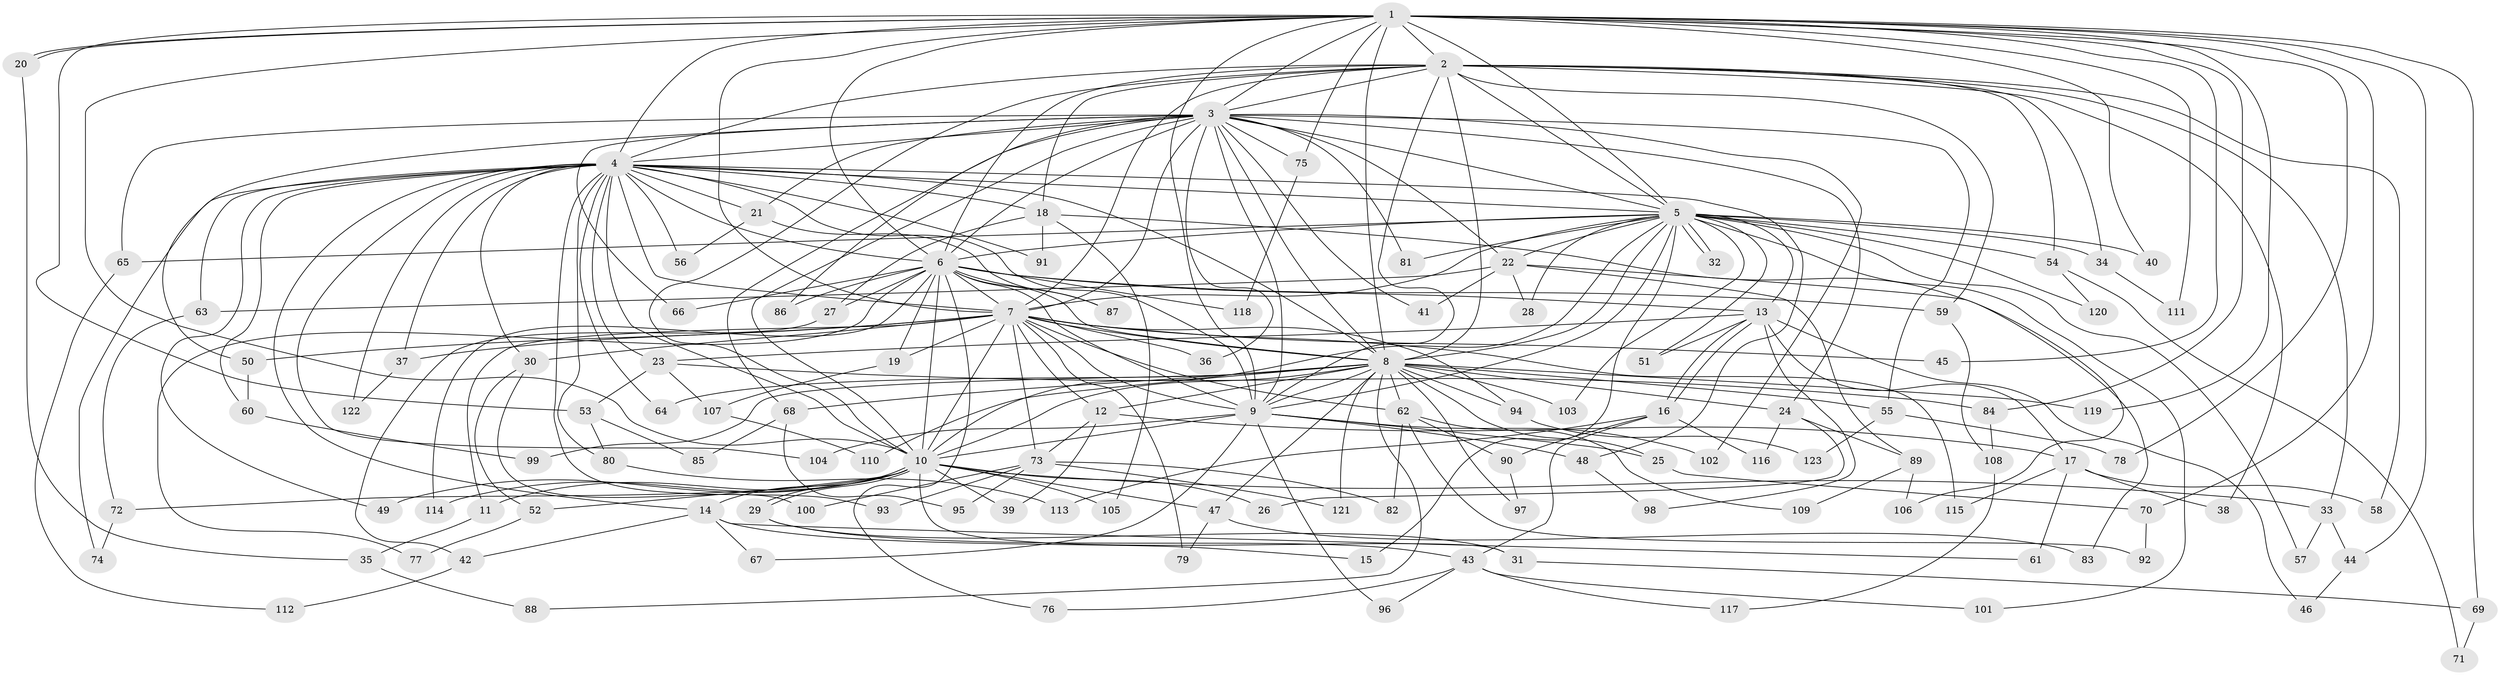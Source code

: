 // coarse degree distribution, {19: 0.02702702702702703, 13: 0.05405405405405406, 17: 0.02702702702702703, 16: 0.02702702702702703, 12: 0.02702702702702703, 15: 0.02702702702702703, 3: 0.24324324324324326, 9: 0.10810810810810811, 14: 0.02702702702702703, 4: 0.16216216216216217, 5: 0.05405405405405406, 7: 0.05405405405405406, 6: 0.05405405405405406, 2: 0.08108108108108109, 8: 0.02702702702702703}
// Generated by graph-tools (version 1.1) at 2025/49/03/04/25 22:49:25]
// undirected, 123 vertices, 271 edges
graph export_dot {
  node [color=gray90,style=filled];
  1;
  2;
  3;
  4;
  5;
  6;
  7;
  8;
  9;
  10;
  11;
  12;
  13;
  14;
  15;
  16;
  17;
  18;
  19;
  20;
  21;
  22;
  23;
  24;
  25;
  26;
  27;
  28;
  29;
  30;
  31;
  32;
  33;
  34;
  35;
  36;
  37;
  38;
  39;
  40;
  41;
  42;
  43;
  44;
  45;
  46;
  47;
  48;
  49;
  50;
  51;
  52;
  53;
  54;
  55;
  56;
  57;
  58;
  59;
  60;
  61;
  62;
  63;
  64;
  65;
  66;
  67;
  68;
  69;
  70;
  71;
  72;
  73;
  74;
  75;
  76;
  77;
  78;
  79;
  80;
  81;
  82;
  83;
  84;
  85;
  86;
  87;
  88;
  89;
  90;
  91;
  92;
  93;
  94;
  95;
  96;
  97;
  98;
  99;
  100;
  101;
  102;
  103;
  104;
  105;
  106;
  107;
  108;
  109;
  110;
  111;
  112;
  113;
  114;
  115;
  116;
  117;
  118;
  119;
  120;
  121;
  122;
  123;
  1 -- 2;
  1 -- 3;
  1 -- 4;
  1 -- 5;
  1 -- 6;
  1 -- 7;
  1 -- 8;
  1 -- 9;
  1 -- 10;
  1 -- 20;
  1 -- 20;
  1 -- 40;
  1 -- 44;
  1 -- 45;
  1 -- 53;
  1 -- 69;
  1 -- 70;
  1 -- 75;
  1 -- 78;
  1 -- 84;
  1 -- 111;
  1 -- 119;
  2 -- 3;
  2 -- 4;
  2 -- 5;
  2 -- 6;
  2 -- 7;
  2 -- 8;
  2 -- 9;
  2 -- 10;
  2 -- 18;
  2 -- 33;
  2 -- 34;
  2 -- 38;
  2 -- 54;
  2 -- 58;
  2 -- 59;
  3 -- 4;
  3 -- 5;
  3 -- 6;
  3 -- 7;
  3 -- 8;
  3 -- 9;
  3 -- 10;
  3 -- 21;
  3 -- 22;
  3 -- 24;
  3 -- 36;
  3 -- 41;
  3 -- 50;
  3 -- 55;
  3 -- 65;
  3 -- 66;
  3 -- 68;
  3 -- 75;
  3 -- 81;
  3 -- 86;
  3 -- 102;
  4 -- 5;
  4 -- 6;
  4 -- 7;
  4 -- 8;
  4 -- 9;
  4 -- 10;
  4 -- 14;
  4 -- 18;
  4 -- 21;
  4 -- 23;
  4 -- 30;
  4 -- 37;
  4 -- 48;
  4 -- 49;
  4 -- 56;
  4 -- 60;
  4 -- 63;
  4 -- 64;
  4 -- 74;
  4 -- 80;
  4 -- 91;
  4 -- 93;
  4 -- 104;
  4 -- 122;
  5 -- 6;
  5 -- 7;
  5 -- 8;
  5 -- 9;
  5 -- 10;
  5 -- 13;
  5 -- 15;
  5 -- 22;
  5 -- 28;
  5 -- 32;
  5 -- 32;
  5 -- 34;
  5 -- 40;
  5 -- 51;
  5 -- 54;
  5 -- 57;
  5 -- 65;
  5 -- 81;
  5 -- 101;
  5 -- 103;
  5 -- 120;
  6 -- 7;
  6 -- 8;
  6 -- 9;
  6 -- 10;
  6 -- 13;
  6 -- 19;
  6 -- 27;
  6 -- 59;
  6 -- 66;
  6 -- 76;
  6 -- 77;
  6 -- 86;
  6 -- 87;
  6 -- 114;
  6 -- 118;
  7 -- 8;
  7 -- 9;
  7 -- 10;
  7 -- 11;
  7 -- 12;
  7 -- 19;
  7 -- 30;
  7 -- 36;
  7 -- 37;
  7 -- 45;
  7 -- 50;
  7 -- 62;
  7 -- 73;
  7 -- 79;
  7 -- 94;
  7 -- 115;
  8 -- 9;
  8 -- 10;
  8 -- 12;
  8 -- 24;
  8 -- 25;
  8 -- 47;
  8 -- 55;
  8 -- 62;
  8 -- 64;
  8 -- 68;
  8 -- 88;
  8 -- 94;
  8 -- 97;
  8 -- 99;
  8 -- 103;
  8 -- 110;
  8 -- 119;
  8 -- 121;
  9 -- 10;
  9 -- 25;
  9 -- 48;
  9 -- 67;
  9 -- 96;
  9 -- 102;
  9 -- 104;
  10 -- 11;
  10 -- 14;
  10 -- 26;
  10 -- 29;
  10 -- 29;
  10 -- 31;
  10 -- 33;
  10 -- 39;
  10 -- 47;
  10 -- 49;
  10 -- 52;
  10 -- 72;
  10 -- 105;
  10 -- 114;
  11 -- 35;
  12 -- 17;
  12 -- 39;
  12 -- 73;
  13 -- 16;
  13 -- 16;
  13 -- 17;
  13 -- 23;
  13 -- 46;
  13 -- 51;
  13 -- 98;
  14 -- 15;
  14 -- 42;
  14 -- 61;
  14 -- 67;
  16 -- 43;
  16 -- 90;
  16 -- 113;
  16 -- 116;
  17 -- 38;
  17 -- 58;
  17 -- 61;
  17 -- 115;
  18 -- 27;
  18 -- 91;
  18 -- 105;
  18 -- 106;
  19 -- 107;
  20 -- 35;
  21 -- 56;
  21 -- 87;
  22 -- 28;
  22 -- 41;
  22 -- 63;
  22 -- 83;
  22 -- 89;
  23 -- 53;
  23 -- 84;
  23 -- 107;
  24 -- 26;
  24 -- 89;
  24 -- 116;
  25 -- 70;
  27 -- 42;
  29 -- 31;
  29 -- 43;
  30 -- 52;
  30 -- 100;
  31 -- 69;
  33 -- 44;
  33 -- 57;
  34 -- 111;
  35 -- 88;
  37 -- 122;
  42 -- 112;
  43 -- 76;
  43 -- 96;
  43 -- 101;
  43 -- 117;
  44 -- 46;
  47 -- 79;
  47 -- 83;
  48 -- 98;
  50 -- 60;
  52 -- 77;
  53 -- 80;
  53 -- 85;
  54 -- 71;
  54 -- 120;
  55 -- 78;
  55 -- 123;
  59 -- 108;
  60 -- 99;
  62 -- 82;
  62 -- 90;
  62 -- 92;
  62 -- 109;
  63 -- 72;
  65 -- 112;
  68 -- 85;
  68 -- 95;
  69 -- 71;
  70 -- 92;
  72 -- 74;
  73 -- 82;
  73 -- 93;
  73 -- 95;
  73 -- 100;
  73 -- 121;
  75 -- 118;
  80 -- 113;
  84 -- 108;
  89 -- 106;
  89 -- 109;
  90 -- 97;
  94 -- 123;
  107 -- 110;
  108 -- 117;
}
